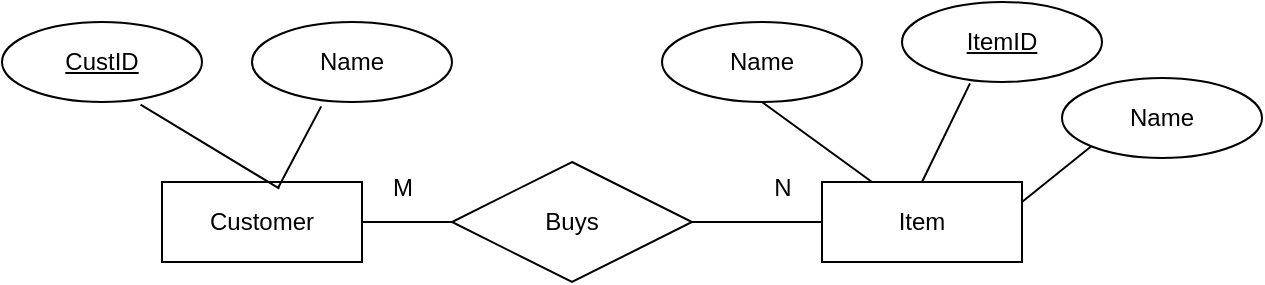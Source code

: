 <mxfile version="21.5.0" type="github" pages="2">
  <diagram name="Page-1" id="DfDPtNIrz9cjAZ-rulav">
    <mxGraphModel dx="794" dy="430" grid="1" gridSize="10" guides="1" tooltips="1" connect="1" arrows="1" fold="1" page="1" pageScale="1" pageWidth="850" pageHeight="1100" math="0" shadow="0">
      <root>
        <mxCell id="0" />
        <mxCell id="1" parent="0" />
        <mxCell id="zjQrNYjpZXaSK-8Uwvzj-1" value="Customer" style="whiteSpace=wrap;html=1;align=center;" parent="1" vertex="1">
          <mxGeometry x="160" y="150" width="100" height="40" as="geometry" />
        </mxCell>
        <mxCell id="zjQrNYjpZXaSK-8Uwvzj-2" value="Item" style="whiteSpace=wrap;html=1;align=center;" parent="1" vertex="1">
          <mxGeometry x="490" y="150" width="100" height="40" as="geometry" />
        </mxCell>
        <mxCell id="zjQrNYjpZXaSK-8Uwvzj-7" value="" style="endArrow=none;html=1;rounded=0;exitX=1;exitY=0.5;exitDx=0;exitDy=0;entryX=0;entryY=0.5;entryDx=0;entryDy=0;" parent="1" source="zjQrNYjpZXaSK-8Uwvzj-6" target="zjQrNYjpZXaSK-8Uwvzj-2" edge="1">
          <mxGeometry relative="1" as="geometry">
            <mxPoint x="340" y="280" as="sourcePoint" />
            <mxPoint x="500" y="280" as="targetPoint" />
          </mxGeometry>
        </mxCell>
        <mxCell id="zjQrNYjpZXaSK-8Uwvzj-9" value="" style="endArrow=none;html=1;rounded=0;exitX=1;exitY=0.5;exitDx=0;exitDy=0;entryX=0;entryY=0.5;entryDx=0;entryDy=0;" parent="1" source="zjQrNYjpZXaSK-8Uwvzj-1" target="zjQrNYjpZXaSK-8Uwvzj-6" edge="1">
          <mxGeometry relative="1" as="geometry">
            <mxPoint x="260" y="170" as="sourcePoint" />
            <mxPoint x="490" y="170" as="targetPoint" />
          </mxGeometry>
        </mxCell>
        <mxCell id="zjQrNYjpZXaSK-8Uwvzj-6" value="Buys" style="shape=rhombus;perimeter=rhombusPerimeter;whiteSpace=wrap;html=1;align=center;" parent="1" vertex="1">
          <mxGeometry x="305" y="140" width="120" height="60" as="geometry" />
        </mxCell>
        <mxCell id="zjQrNYjpZXaSK-8Uwvzj-10" value="Name" style="ellipse;whiteSpace=wrap;html=1;align=center;" parent="1" vertex="1">
          <mxGeometry x="205" y="70" width="100" height="40" as="geometry" />
        </mxCell>
        <mxCell id="zjQrNYjpZXaSK-8Uwvzj-11" value="M" style="text;html=1;align=center;verticalAlign=middle;resizable=0;points=[];autosize=1;strokeColor=none;fillColor=none;" parent="1" vertex="1">
          <mxGeometry x="265" y="138" width="30" height="30" as="geometry" />
        </mxCell>
        <mxCell id="zjQrNYjpZXaSK-8Uwvzj-12" value="N" style="text;html=1;align=center;verticalAlign=middle;resizable=0;points=[];autosize=1;strokeColor=none;fillColor=none;" parent="1" vertex="1">
          <mxGeometry x="455" y="138" width="30" height="30" as="geometry" />
        </mxCell>
        <mxCell id="zjQrNYjpZXaSK-8Uwvzj-13" value="" style="endArrow=none;html=1;rounded=0;exitX=0.58;exitY=0.075;exitDx=0;exitDy=0;exitPerimeter=0;entryX=0.346;entryY=1.055;entryDx=0;entryDy=0;entryPerimeter=0;" parent="1" source="zjQrNYjpZXaSK-8Uwvzj-1" target="zjQrNYjpZXaSK-8Uwvzj-10" edge="1">
          <mxGeometry relative="1" as="geometry">
            <mxPoint x="340" y="280" as="sourcePoint" />
            <mxPoint x="500" y="280" as="targetPoint" />
          </mxGeometry>
        </mxCell>
        <mxCell id="RYMFUKdeX9WCHEnV1jmH-1" value="CustID" style="ellipse;whiteSpace=wrap;html=1;align=center;fontStyle=4;" vertex="1" parent="1">
          <mxGeometry x="80" y="70" width="100" height="40" as="geometry" />
        </mxCell>
        <mxCell id="RYMFUKdeX9WCHEnV1jmH-2" value="" style="endArrow=none;html=1;rounded=0;exitX=0.693;exitY=1.033;exitDx=0;exitDy=0;exitPerimeter=0;entryX=0.587;entryY=0.083;entryDx=0;entryDy=0;entryPerimeter=0;" edge="1" parent="1" source="RYMFUKdeX9WCHEnV1jmH-1" target="zjQrNYjpZXaSK-8Uwvzj-1">
          <mxGeometry relative="1" as="geometry">
            <mxPoint x="330" y="230" as="sourcePoint" />
            <mxPoint x="490" y="230" as="targetPoint" />
          </mxGeometry>
        </mxCell>
        <mxCell id="RYMFUKdeX9WCHEnV1jmH-3" value="Name" style="ellipse;whiteSpace=wrap;html=1;align=center;" vertex="1" parent="1">
          <mxGeometry x="410" y="70" width="100" height="40" as="geometry" />
        </mxCell>
        <mxCell id="RYMFUKdeX9WCHEnV1jmH-4" value="" style="endArrow=none;html=1;rounded=0;exitX=0.25;exitY=0;exitDx=0;exitDy=0;entryX=0.5;entryY=1;entryDx=0;entryDy=0;" edge="1" parent="1" source="zjQrNYjpZXaSK-8Uwvzj-2" target="RYMFUKdeX9WCHEnV1jmH-3">
          <mxGeometry relative="1" as="geometry">
            <mxPoint x="228" y="163" as="sourcePoint" />
            <mxPoint x="250" y="122" as="targetPoint" />
          </mxGeometry>
        </mxCell>
        <mxCell id="RYMFUKdeX9WCHEnV1jmH-5" value="ItemID" style="ellipse;whiteSpace=wrap;html=1;align=center;fontStyle=4;" vertex="1" parent="1">
          <mxGeometry x="530" y="60" width="100" height="40" as="geometry" />
        </mxCell>
        <mxCell id="RYMFUKdeX9WCHEnV1jmH-6" value="" style="endArrow=none;html=1;rounded=0;exitX=0.5;exitY=0;exitDx=0;exitDy=0;entryX=0.34;entryY=1.017;entryDx=0;entryDy=0;entryPerimeter=0;" edge="1" parent="1" source="zjQrNYjpZXaSK-8Uwvzj-2" target="RYMFUKdeX9WCHEnV1jmH-5">
          <mxGeometry relative="1" as="geometry">
            <mxPoint x="228" y="163" as="sourcePoint" />
            <mxPoint x="250" y="122" as="targetPoint" />
          </mxGeometry>
        </mxCell>
        <mxCell id="RYMFUKdeX9WCHEnV1jmH-7" value="Name" style="ellipse;whiteSpace=wrap;html=1;align=center;" vertex="1" parent="1">
          <mxGeometry x="610" y="98" width="100" height="40" as="geometry" />
        </mxCell>
        <mxCell id="RYMFUKdeX9WCHEnV1jmH-8" value="" style="endArrow=none;html=1;rounded=0;exitX=1;exitY=0.25;exitDx=0;exitDy=0;entryX=0;entryY=1;entryDx=0;entryDy=0;" edge="1" parent="1" source="zjQrNYjpZXaSK-8Uwvzj-2" target="RYMFUKdeX9WCHEnV1jmH-7">
          <mxGeometry relative="1" as="geometry">
            <mxPoint x="550" y="160" as="sourcePoint" />
            <mxPoint x="574" y="111" as="targetPoint" />
          </mxGeometry>
        </mxCell>
      </root>
    </mxGraphModel>
  </diagram>
  <diagram id="J3aphZZWNtgsIai87BWT" name="Page-2">
    <mxGraphModel dx="794" dy="430" grid="1" gridSize="10" guides="1" tooltips="1" connect="1" arrows="1" fold="1" page="1" pageScale="1" pageWidth="850" pageHeight="1100" math="0" shadow="0">
      <root>
        <mxCell id="0" />
        <mxCell id="1" parent="0" />
        <mxCell id="3gM_kKH9YofZiavRZTrO-1" value="Customer" style="swimlane;fontStyle=0;childLayout=stackLayout;horizontal=1;startSize=26;horizontalStack=0;resizeParent=1;resizeParentMax=0;resizeLast=0;collapsible=1;marginBottom=0;align=center;fontSize=14;" parent="1" vertex="1">
          <mxGeometry x="340" y="200" width="160" height="116" as="geometry" />
        </mxCell>
        <mxCell id="fYj2SyzGPrZHFojs8xrY-1" value="CustID" style="text;strokeColor=none;fillColor=none;spacingLeft=4;spacingRight=4;overflow=hidden;rotatable=0;points=[[0,0.5],[1,0.5]];portConstraint=eastwest;fontSize=12;whiteSpace=wrap;html=1;" vertex="1" parent="3gM_kKH9YofZiavRZTrO-1">
          <mxGeometry y="26" width="160" height="30" as="geometry" />
        </mxCell>
        <mxCell id="3gM_kKH9YofZiavRZTrO-2" value="Name" style="text;strokeColor=none;fillColor=none;spacingLeft=4;spacingRight=4;overflow=hidden;rotatable=0;points=[[0,0.5],[1,0.5]];portConstraint=eastwest;fontSize=12;whiteSpace=wrap;html=1;" parent="3gM_kKH9YofZiavRZTrO-1" vertex="1">
          <mxGeometry y="56" width="160" height="30" as="geometry" />
        </mxCell>
        <mxCell id="3gM_kKH9YofZiavRZTrO-10" value="Address" style="text;strokeColor=none;fillColor=none;spacingLeft=4;spacingRight=4;overflow=hidden;rotatable=0;points=[[0,0.5],[1,0.5]];portConstraint=eastwest;fontSize=12;whiteSpace=wrap;html=1;" parent="3gM_kKH9YofZiavRZTrO-1" vertex="1">
          <mxGeometry y="86" width="160" height="30" as="geometry" />
        </mxCell>
        <mxCell id="3gM_kKH9YofZiavRZTrO-5" value="Item" style="swimlane;fontStyle=0;childLayout=stackLayout;horizontal=1;startSize=26;horizontalStack=0;resizeParent=1;resizeParentMax=0;resizeLast=0;collapsible=1;marginBottom=0;align=center;fontSize=14;" parent="1" vertex="1">
          <mxGeometry x="640" y="200" width="160" height="116" as="geometry" />
        </mxCell>
        <mxCell id="fYj2SyzGPrZHFojs8xrY-2" value="ItemID" style="text;strokeColor=none;fillColor=none;spacingLeft=4;spacingRight=4;overflow=hidden;rotatable=0;points=[[0,0.5],[1,0.5]];portConstraint=eastwest;fontSize=12;whiteSpace=wrap;html=1;" vertex="1" parent="3gM_kKH9YofZiavRZTrO-5">
          <mxGeometry y="26" width="160" height="30" as="geometry" />
        </mxCell>
        <mxCell id="3gM_kKH9YofZiavRZTrO-6" value="Name" style="text;strokeColor=none;fillColor=none;spacingLeft=4;spacingRight=4;overflow=hidden;rotatable=0;points=[[0,0.5],[1,0.5]];portConstraint=eastwest;fontSize=12;whiteSpace=wrap;html=1;" parent="3gM_kKH9YofZiavRZTrO-5" vertex="1">
          <mxGeometry y="56" width="160" height="30" as="geometry" />
        </mxCell>
        <mxCell id="3gM_kKH9YofZiavRZTrO-7" value="Price" style="text;strokeColor=none;fillColor=none;spacingLeft=4;spacingRight=4;overflow=hidden;rotatable=0;points=[[0,0.5],[1,0.5]];portConstraint=eastwest;fontSize=12;whiteSpace=wrap;html=1;" parent="3gM_kKH9YofZiavRZTrO-5" vertex="1">
          <mxGeometry y="86" width="160" height="30" as="geometry" />
        </mxCell>
        <mxCell id="3gM_kKH9YofZiavRZTrO-11" value="" style="edgeStyle=entityRelationEdgeStyle;fontSize=12;html=1;endArrow=ERoneToMany;startArrow=ERoneToMany;rounded=0;entryX=-0.017;entryY=0.02;entryDx=0;entryDy=0;entryPerimeter=0;exitX=1.017;exitY=-0.033;exitDx=0;exitDy=0;exitPerimeter=0;" parent="1" source="3gM_kKH9YofZiavRZTrO-10" target="3gM_kKH9YofZiavRZTrO-7" edge="1">
          <mxGeometry width="100" height="100" relative="1" as="geometry">
            <mxPoint x="370" y="300" as="sourcePoint" />
            <mxPoint x="470" y="200" as="targetPoint" />
          </mxGeometry>
        </mxCell>
      </root>
    </mxGraphModel>
  </diagram>
</mxfile>

